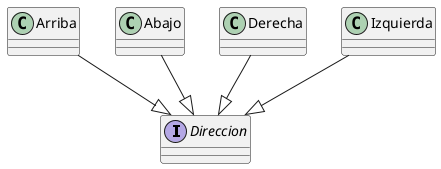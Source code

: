 @startuml
interface Direccion
class Arriba
class Abajo
class Derecha
class Izquierda

Arriba --|> Direccion
Abajo --|> Direccion
Derecha --|> Direccion
Izquierda --|> Direccion

@enduml
